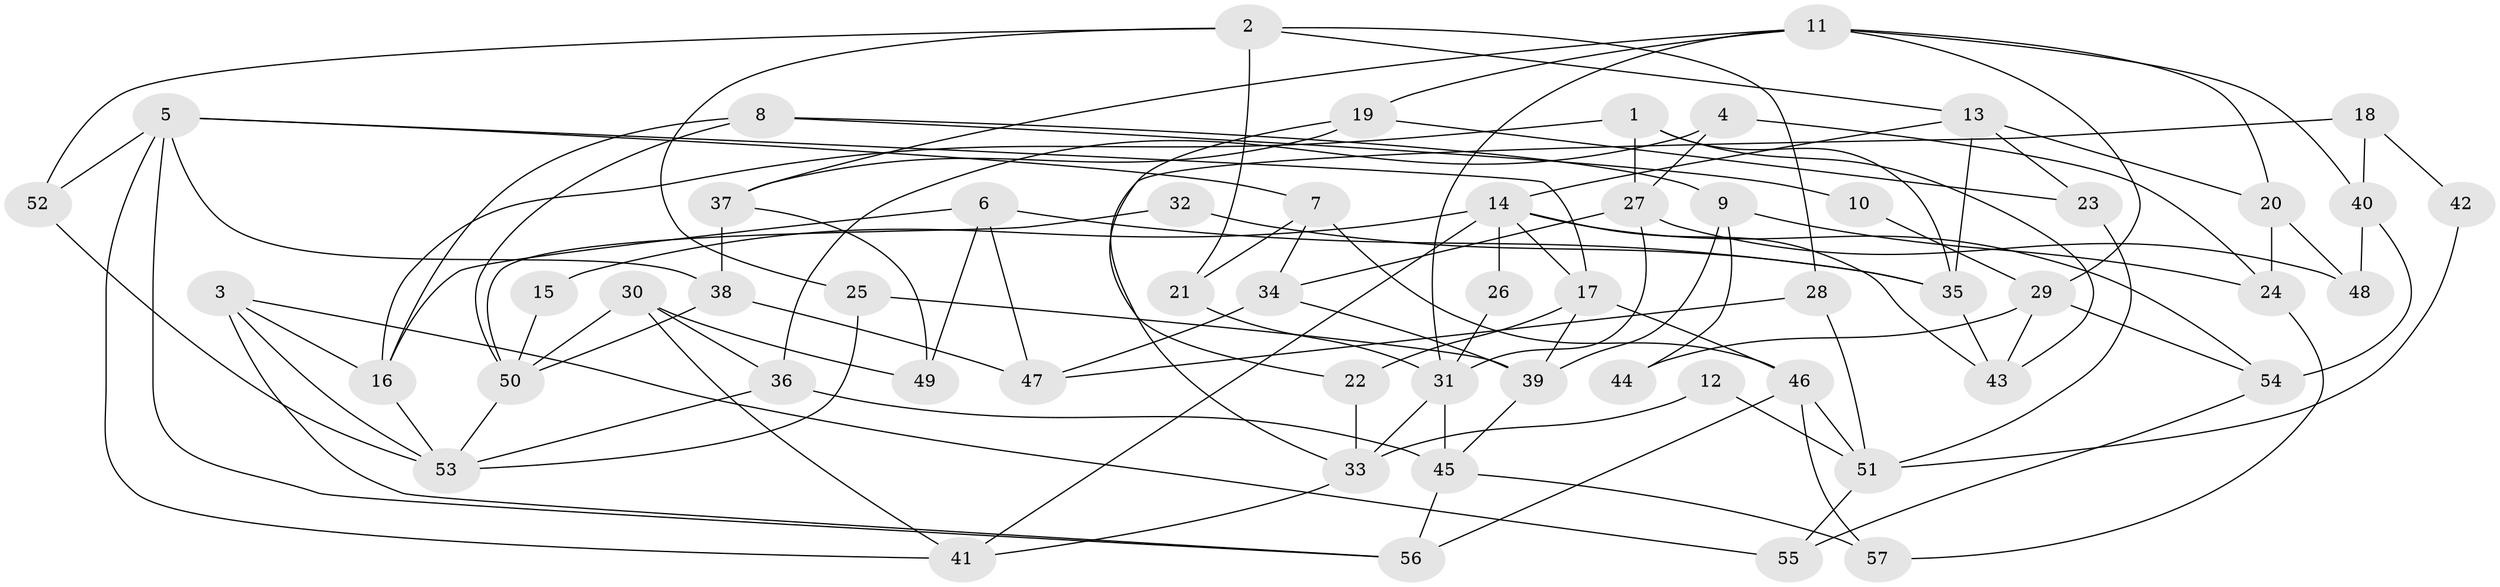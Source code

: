 // coarse degree distribution, {5: 0.24242424242424243, 6: 0.15151515151515152, 8: 0.06060606060606061, 4: 0.18181818181818182, 7: 0.15151515151515152, 2: 0.09090909090909091, 10: 0.030303030303030304, 3: 0.06060606060606061, 9: 0.030303030303030304}
// Generated by graph-tools (version 1.1) at 2025/52/02/27/25 19:52:01]
// undirected, 57 vertices, 114 edges
graph export_dot {
graph [start="1"]
  node [color=gray90,style=filled];
  1;
  2;
  3;
  4;
  5;
  6;
  7;
  8;
  9;
  10;
  11;
  12;
  13;
  14;
  15;
  16;
  17;
  18;
  19;
  20;
  21;
  22;
  23;
  24;
  25;
  26;
  27;
  28;
  29;
  30;
  31;
  32;
  33;
  34;
  35;
  36;
  37;
  38;
  39;
  40;
  41;
  42;
  43;
  44;
  45;
  46;
  47;
  48;
  49;
  50;
  51;
  52;
  53;
  54;
  55;
  56;
  57;
  1 -- 35;
  1 -- 16;
  1 -- 27;
  1 -- 43;
  2 -- 52;
  2 -- 13;
  2 -- 21;
  2 -- 25;
  2 -- 28;
  3 -- 53;
  3 -- 16;
  3 -- 55;
  3 -- 56;
  4 -- 27;
  4 -- 36;
  4 -- 24;
  5 -- 56;
  5 -- 17;
  5 -- 7;
  5 -- 38;
  5 -- 41;
  5 -- 52;
  6 -- 47;
  6 -- 49;
  6 -- 16;
  6 -- 35;
  7 -- 34;
  7 -- 21;
  7 -- 46;
  8 -- 9;
  8 -- 16;
  8 -- 10;
  8 -- 50;
  9 -- 39;
  9 -- 24;
  9 -- 44;
  10 -- 29;
  11 -- 29;
  11 -- 40;
  11 -- 19;
  11 -- 20;
  11 -- 31;
  11 -- 37;
  12 -- 51;
  12 -- 33;
  13 -- 35;
  13 -- 20;
  13 -- 14;
  13 -- 23;
  14 -- 41;
  14 -- 15;
  14 -- 17;
  14 -- 26;
  14 -- 43;
  14 -- 54;
  15 -- 50;
  16 -- 53;
  17 -- 39;
  17 -- 22;
  17 -- 46;
  18 -- 40;
  18 -- 33;
  18 -- 42;
  19 -- 22;
  19 -- 23;
  19 -- 37;
  20 -- 24;
  20 -- 48;
  21 -- 31;
  22 -- 33;
  23 -- 51;
  24 -- 57;
  25 -- 39;
  25 -- 53;
  26 -- 31;
  27 -- 31;
  27 -- 34;
  27 -- 48;
  28 -- 51;
  28 -- 47;
  29 -- 54;
  29 -- 43;
  29 -- 44;
  30 -- 36;
  30 -- 50;
  30 -- 41;
  30 -- 49;
  31 -- 33;
  31 -- 45;
  32 -- 50;
  32 -- 35;
  33 -- 41;
  34 -- 47;
  34 -- 39;
  35 -- 43;
  36 -- 53;
  36 -- 45;
  37 -- 38;
  37 -- 49;
  38 -- 47;
  38 -- 50;
  39 -- 45;
  40 -- 54;
  40 -- 48;
  42 -- 51;
  45 -- 56;
  45 -- 57;
  46 -- 51;
  46 -- 56;
  46 -- 57;
  50 -- 53;
  51 -- 55;
  52 -- 53;
  54 -- 55;
}

